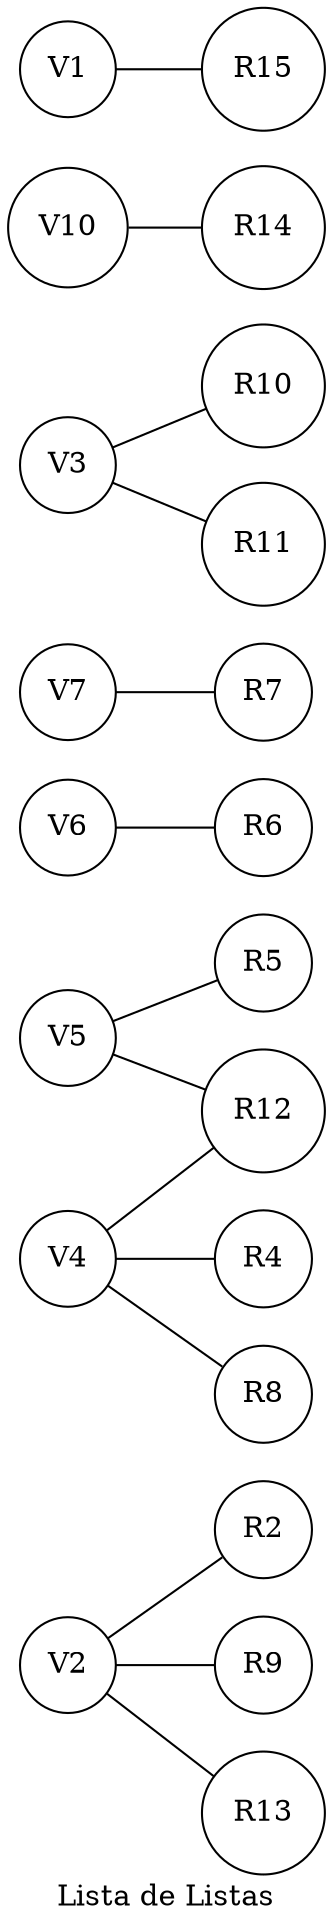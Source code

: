 graph G {
node [shape=circle];
rankdir=LR;
label="Lista de Listas";
"R2" [label="R2"];
"R12" [label="R12"];
"R4" [label="R4"];
"R5" [label="R5"];
"R6" [label="R6"];
"R7" [label="R7"];
"R8" [label="R8"];
"R9" [label="R9"];
"R10" [label="R10"];
"R11" [label="R11"];
"R13" [label="R13"];
"R14" [label="R14"];
"R15" [label="R15"];
"V2" [label="V2"];
"V2" -- "R2";
"V2" -- "R9";
"V2" -- "R13";
"V5" [label="V5"];
"V5" -- "R12";
"V5" -- "R5";
"V4" [label="V4"];
"V4" -- "R4";
"V4" -- "R8";
"V4" -- "R12";
"V6" [label="V6"];
"V6" -- "R6";
"V7" [label="V7"];
"V7" -- "R7";
"V3" [label="V3"];
"V3" -- "R10";
"V3" -- "R11";
"V10" [label="V10"];
"V10" -- "R14";
"V1" [label="V1"];
"V1" -- "R15";
}
